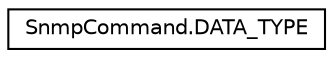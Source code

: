 digraph "Graphical Class Hierarchy"
{
  edge [fontname="Helvetica",fontsize="10",labelfontname="Helvetica",labelfontsize="10"];
  node [fontname="Helvetica",fontsize="10",shape=record];
  rankdir="LR";
  Node1 [label="SnmpCommand.DATA_TYPE",height=0.2,width=0.4,color="black", fillcolor="white", style="filled",URL="$enummib2bib_1_1_snmp_command_1_1_d_a_t_a___t_y_p_e.html"];
}

